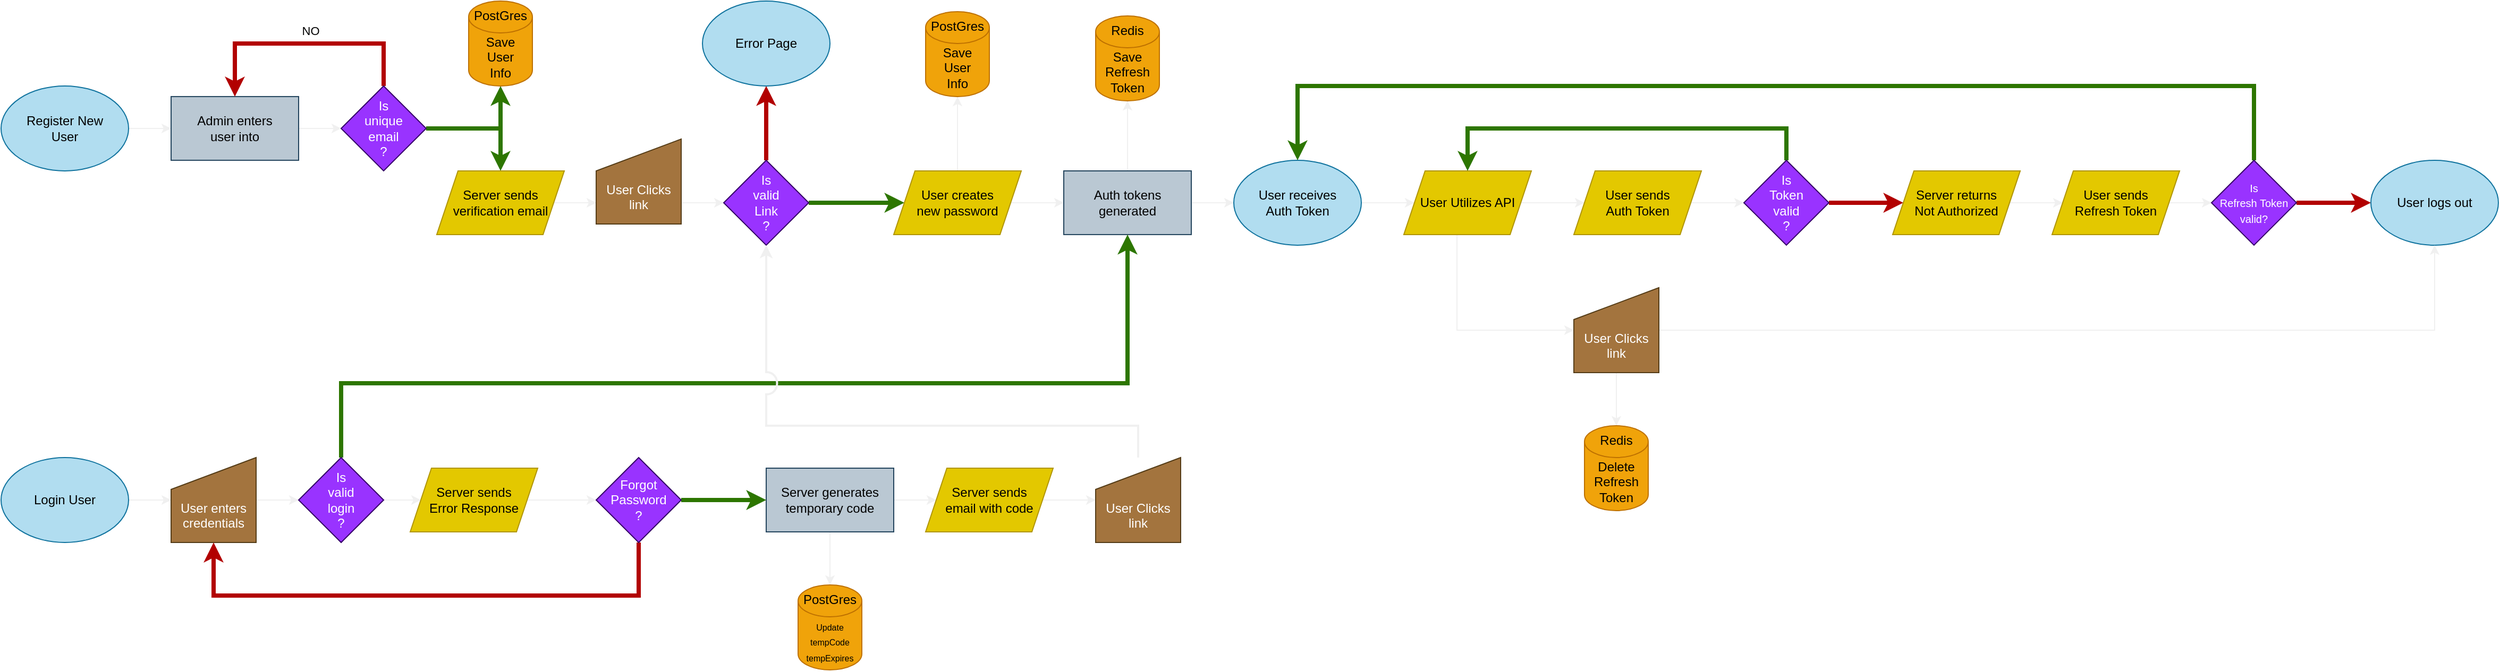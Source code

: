 <mxfile>
    <diagram id="SGuukcMLXdnOdczPBwRT" name="Page-1">
        <mxGraphModel dx="3318" dy="1024" grid="1" gridSize="10" guides="1" tooltips="1" connect="1" arrows="1" fold="1" page="1" pageScale="1" pageWidth="850" pageHeight="1100" math="0" shadow="0">
            <root>
                <mxCell id="0"/>
                <mxCell id="1" parent="0"/>
                <mxCell id="4" style="edgeStyle=orthogonalEdgeStyle;rounded=0;orthogonalLoop=1;jettySize=auto;html=1;entryX=0;entryY=0.5;entryDx=0;entryDy=0;strokeColor=#F0F0F0;" parent="1" source="2" target="3" edge="1">
                    <mxGeometry relative="1" as="geometry"/>
                </mxCell>
                <mxCell id="2" value="&lt;font color=&quot;#000000&quot;&gt;Register New&lt;br&gt;User&lt;/font&gt;" style="ellipse;whiteSpace=wrap;html=1;fillColor=#b1ddf0;strokeColor=#10739e;" parent="1" vertex="1">
                    <mxGeometry x="40" y="159.97" width="120" height="80" as="geometry"/>
                </mxCell>
                <mxCell id="6" style="edgeStyle=orthogonalEdgeStyle;rounded=0;orthogonalLoop=1;jettySize=auto;html=1;entryX=0;entryY=0.5;entryDx=0;entryDy=0;strokeColor=#F0F0F0;" parent="1" source="3" target="5" edge="1">
                    <mxGeometry relative="1" as="geometry"/>
                </mxCell>
                <mxCell id="3" value="&lt;font color=&quot;#000000&quot;&gt;Admin enters&lt;br&gt;user into&lt;/font&gt;" style="rounded=0;whiteSpace=wrap;html=1;fillColor=#bac8d3;strokeColor=#23445d;" parent="1" vertex="1">
                    <mxGeometry x="200" y="169.97" width="120" height="60" as="geometry"/>
                </mxCell>
                <mxCell id="7" style="edgeStyle=orthogonalEdgeStyle;rounded=0;orthogonalLoop=1;jettySize=auto;html=1;entryX=0.5;entryY=0;entryDx=0;entryDy=0;strokeColor=#B20000;fillColor=#e51400;strokeWidth=4;" parent="1" source="5" target="3" edge="1">
                    <mxGeometry relative="1" as="geometry">
                        <Array as="points">
                            <mxPoint x="400" y="119.97"/>
                            <mxPoint x="260" y="119.97"/>
                        </Array>
                    </mxGeometry>
                </mxCell>
                <mxCell id="8" value="NO" style="edgeLabel;html=1;align=center;verticalAlign=middle;resizable=0;points=[];labelBackgroundColor=none;" parent="7" vertex="1" connectable="0">
                    <mxGeometry x="-0.108" y="-3" relative="1" as="geometry">
                        <mxPoint x="-7" y="-9" as="offset"/>
                    </mxGeometry>
                </mxCell>
                <mxCell id="12" style="edgeStyle=orthogonalEdgeStyle;rounded=0;orthogonalLoop=1;jettySize=auto;html=1;entryX=0.5;entryY=1;entryDx=0;entryDy=0;entryPerimeter=0;fontColor=#000000;strokeColor=#2D7600;strokeWidth=4;fillColor=#60a917;" parent="1" source="5" target="9" edge="1">
                    <mxGeometry relative="1" as="geometry"/>
                </mxCell>
                <mxCell id="13" style="edgeStyle=orthogonalEdgeStyle;rounded=0;orthogonalLoop=1;jettySize=auto;html=1;entryX=0.5;entryY=0;entryDx=0;entryDy=0;fontColor=#000000;strokeColor=#2D7600;strokeWidth=4;fillColor=#60a917;" parent="1" source="5" target="11" edge="1">
                    <mxGeometry relative="1" as="geometry"/>
                </mxCell>
                <mxCell id="14" value="YES" style="edgeLabel;html=1;align=center;verticalAlign=middle;resizable=0;points=[];fontColor=#FFFFFF;labelBackgroundColor=none;" parent="13" vertex="1" connectable="0">
                    <mxGeometry x="-0.545" y="1" relative="1" as="geometry">
                        <mxPoint x="5" y="-9" as="offset"/>
                    </mxGeometry>
                </mxCell>
                <mxCell id="5" value="&lt;font&gt;Is&lt;br&gt;unique&lt;br&gt;email&lt;br&gt;?&lt;/font&gt;" style="rhombus;whiteSpace=wrap;html=1;strokeColor=#330066;fillColor=#9933FF;fontColor=#FFFFFF;" parent="1" vertex="1">
                    <mxGeometry x="360" y="159.97" width="80" height="80" as="geometry"/>
                </mxCell>
                <mxCell id="9" value="Save&lt;br&gt;User&lt;br&gt;Info" style="shape=cylinder3;whiteSpace=wrap;html=1;boundedLbl=1;backgroundOutline=1;size=15;strokeColor=#BD7000;fillColor=#f0a30a;fontColor=#000000;" parent="1" vertex="1">
                    <mxGeometry x="480" y="79.97" width="60" height="80" as="geometry"/>
                </mxCell>
                <mxCell id="10" value="PostGres" style="text;html=1;strokeColor=none;fillColor=none;align=center;verticalAlign=middle;whiteSpace=wrap;rounded=0;fontColor=#000000;" parent="1" vertex="1">
                    <mxGeometry x="490" y="83.97" width="40" height="20" as="geometry"/>
                </mxCell>
                <mxCell id="17" value="" style="edgeStyle=orthogonalEdgeStyle;rounded=0;orthogonalLoop=1;jettySize=auto;html=1;fontColor=#FFFFFF;strokeColor=#F0F0F0;strokeWidth=1;entryX=0;entryY=0.75;entryDx=0;entryDy=0;" parent="1" source="11" target="15" edge="1">
                    <mxGeometry relative="1" as="geometry"/>
                </mxCell>
                <mxCell id="11" value="Server sends&lt;br&gt;verification email" style="shape=parallelogram;perimeter=parallelogramPerimeter;whiteSpace=wrap;html=1;fixedSize=1;fontColor=#000000;strokeColor=#B09500;fillColor=#e3c800;" parent="1" vertex="1">
                    <mxGeometry x="450" y="239.97" width="120" height="60" as="geometry"/>
                </mxCell>
                <mxCell id="19" value="" style="edgeStyle=orthogonalEdgeStyle;rounded=0;orthogonalLoop=1;jettySize=auto;html=1;fontColor=#FFFFFF;strokeColor=#F0F0F0;strokeWidth=1;exitX=1;exitY=0.75;exitDx=0;exitDy=0;" parent="1" source="15" target="18" edge="1">
                    <mxGeometry relative="1" as="geometry"/>
                </mxCell>
                <mxCell id="15" value="&lt;br&gt;&lt;br&gt;User Clicks&lt;br&gt;link" style="shape=manualInput;whiteSpace=wrap;html=1;fontColor=#ffffff;fillColor=#A3743E;strokeColor=#543C17;" parent="1" vertex="1">
                    <mxGeometry x="600" y="210" width="80" height="80" as="geometry"/>
                </mxCell>
                <mxCell id="21" value="" style="edgeStyle=orthogonalEdgeStyle;rounded=0;orthogonalLoop=1;jettySize=auto;html=1;fontColor=#FFFFFF;strokeColor=#B20000;strokeWidth=4;fillColor=#e51400;" parent="1" source="18" target="20" edge="1">
                    <mxGeometry relative="1" as="geometry"/>
                </mxCell>
                <mxCell id="22" value="NO" style="edgeLabel;html=1;align=center;verticalAlign=middle;resizable=0;points=[];fontColor=#FFFFFF;labelBackgroundColor=none;" parent="21" vertex="1" connectable="0">
                    <mxGeometry x="-0.127" y="-1" relative="1" as="geometry">
                        <mxPoint x="19" y="1" as="offset"/>
                    </mxGeometry>
                </mxCell>
                <mxCell id="24" value="" style="edgeStyle=orthogonalEdgeStyle;rounded=0;orthogonalLoop=1;jettySize=auto;html=1;fontColor=#FFFFFF;strokeColor=#2D7600;strokeWidth=4;fillColor=#60a917;" parent="1" source="18" target="23" edge="1">
                    <mxGeometry relative="1" as="geometry"/>
                </mxCell>
                <mxCell id="25" value="YES" style="edgeLabel;html=1;align=center;verticalAlign=middle;resizable=0;points=[];fontColor=#FFFFFF;labelBackgroundColor=none;" parent="24" vertex="1" connectable="0">
                    <mxGeometry x="-0.139" y="3" relative="1" as="geometry">
                        <mxPoint x="1" y="13" as="offset"/>
                    </mxGeometry>
                </mxCell>
                <mxCell id="18" value="&lt;font&gt;Is&lt;br&gt;valid&lt;br&gt;Link&lt;br&gt;?&lt;/font&gt;" style="rhombus;whiteSpace=wrap;html=1;strokeColor=#330066;fillColor=#9933FF;fontColor=#FFFFFF;" parent="1" vertex="1">
                    <mxGeometry x="720.0" y="229.97" width="80" height="80" as="geometry"/>
                </mxCell>
                <mxCell id="20" value="&lt;font color=&quot;#000000&quot;&gt;Error Page&lt;/font&gt;" style="ellipse;whiteSpace=wrap;html=1;fillColor=#b1ddf0;strokeColor=#10739e;" parent="1" vertex="1">
                    <mxGeometry x="700" y="79.97" width="120" height="80" as="geometry"/>
                </mxCell>
                <mxCell id="28" value="" style="edgeStyle=orthogonalEdgeStyle;rounded=0;orthogonalLoop=1;jettySize=auto;html=1;fontColor=#FFFFFF;strokeColor=#F0F0F0;strokeWidth=1;" parent="1" source="23" target="26" edge="1">
                    <mxGeometry relative="1" as="geometry"/>
                </mxCell>
                <mxCell id="34" value="" style="edgeStyle=orthogonalEdgeStyle;rounded=0;orthogonalLoop=1;jettySize=auto;html=1;fontColor=#FFFFFF;strokeColor=#F0F0F0;strokeWidth=1;" parent="1" source="23" target="29" edge="1">
                    <mxGeometry relative="1" as="geometry"/>
                </mxCell>
                <mxCell id="23" value="User creates&lt;br&gt;new password" style="shape=parallelogram;perimeter=parallelogramPerimeter;whiteSpace=wrap;html=1;fixedSize=1;fontColor=#000000;strokeColor=#B09500;fillColor=#e3c800;" parent="1" vertex="1">
                    <mxGeometry x="880.0" y="239.97" width="120" height="60" as="geometry"/>
                </mxCell>
                <mxCell id="26" value="Save&lt;br&gt;User&lt;br&gt;Info" style="shape=cylinder3;whiteSpace=wrap;html=1;boundedLbl=1;backgroundOutline=1;size=15;strokeColor=#BD7000;fillColor=#f0a30a;fontColor=#000000;" parent="1" vertex="1">
                    <mxGeometry x="910" y="89.97" width="60" height="80" as="geometry"/>
                </mxCell>
                <mxCell id="27" value="PostGres" style="text;html=1;strokeColor=none;fillColor=none;align=center;verticalAlign=middle;whiteSpace=wrap;rounded=0;fontColor=#000000;" parent="1" vertex="1">
                    <mxGeometry x="920" y="93.97" width="40" height="20" as="geometry"/>
                </mxCell>
                <mxCell id="33" value="" style="edgeStyle=orthogonalEdgeStyle;rounded=0;orthogonalLoop=1;jettySize=auto;html=1;fontColor=#FFFFFF;strokeColor=#F0F0F0;strokeWidth=1;" parent="1" source="29" target="30" edge="1">
                    <mxGeometry relative="1" as="geometry"/>
                </mxCell>
                <mxCell id="36" value="" style="edgeStyle=orthogonalEdgeStyle;rounded=0;orthogonalLoop=1;jettySize=auto;html=1;fontColor=#FFFFFF;strokeColor=#F0F0F0;strokeWidth=1;" parent="1" source="29" target="35" edge="1">
                    <mxGeometry relative="1" as="geometry"/>
                </mxCell>
                <mxCell id="29" value="&lt;font color=&quot;#000000&quot;&gt;Auth tokens&lt;br&gt;generated&lt;/font&gt;" style="rounded=0;whiteSpace=wrap;html=1;fillColor=#bac8d3;strokeColor=#23445d;" parent="1" vertex="1">
                    <mxGeometry x="1040" y="239.97" width="120" height="60" as="geometry"/>
                </mxCell>
                <mxCell id="30" value="Save&lt;br&gt;Refresh&lt;br&gt;Token" style="shape=cylinder3;whiteSpace=wrap;html=1;boundedLbl=1;backgroundOutline=1;size=15;strokeColor=#BD7000;fillColor=#f0a30a;fontColor=#000000;" parent="1" vertex="1">
                    <mxGeometry x="1070" y="93.97" width="60" height="80" as="geometry"/>
                </mxCell>
                <mxCell id="31" value="Redis" style="text;html=1;strokeColor=none;fillColor=none;align=center;verticalAlign=middle;whiteSpace=wrap;rounded=0;fontColor=#000000;" parent="1" vertex="1">
                    <mxGeometry x="1080" y="97.97" width="40" height="20" as="geometry"/>
                </mxCell>
                <mxCell id="64" value="" style="edgeStyle=orthogonalEdgeStyle;rounded=0;jumpStyle=arc;jumpSize=19;orthogonalLoop=1;jettySize=auto;html=1;fontColor=#FFFFFF;strokeColor=#F0F0F0;strokeWidth=1;" parent="1" source="35" target="63" edge="1">
                    <mxGeometry relative="1" as="geometry"/>
                </mxCell>
                <mxCell id="35" value="&lt;font color=&quot;#000000&quot;&gt;User receives&lt;br&gt;Auth Token&lt;/font&gt;" style="ellipse;whiteSpace=wrap;html=1;fillColor=#b1ddf0;strokeColor=#10739e;" parent="1" vertex="1">
                    <mxGeometry x="1200" y="229.97" width="120" height="80" as="geometry"/>
                </mxCell>
                <mxCell id="39" value="" style="edgeStyle=orthogonalEdgeStyle;rounded=0;orthogonalLoop=1;jettySize=auto;html=1;fontColor=#FFFFFF;strokeColor=#F0F0F0;strokeWidth=1;" parent="1" source="37" target="38" edge="1">
                    <mxGeometry relative="1" as="geometry"/>
                </mxCell>
                <mxCell id="37" value="&lt;font color=&quot;#000000&quot;&gt;Login User&lt;/font&gt;" style="ellipse;whiteSpace=wrap;html=1;fillColor=#b1ddf0;strokeColor=#10739e;" parent="1" vertex="1">
                    <mxGeometry x="40" y="510.0" width="120" height="80" as="geometry"/>
                </mxCell>
                <mxCell id="41" value="" style="edgeStyle=orthogonalEdgeStyle;rounded=0;orthogonalLoop=1;jettySize=auto;html=1;fontColor=#FFFFFF;strokeColor=#F0F0F0;strokeWidth=1;" parent="1" source="38" target="40" edge="1">
                    <mxGeometry relative="1" as="geometry"/>
                </mxCell>
                <mxCell id="38" value="&lt;br&gt;&lt;br&gt;User enters&lt;br&gt;credentials" style="shape=manualInput;whiteSpace=wrap;html=1;fontColor=#ffffff;fillColor=#A3743E;strokeColor=#543C17;" parent="1" vertex="1">
                    <mxGeometry x="200.0" y="510" width="80" height="80" as="geometry"/>
                </mxCell>
                <mxCell id="43" style="edgeStyle=orthogonalEdgeStyle;rounded=0;orthogonalLoop=1;jettySize=auto;html=1;entryX=0.5;entryY=1;entryDx=0;entryDy=0;fontColor=#FFFFFF;strokeColor=#2D7600;strokeWidth=4;fillColor=#60a917;" parent="1" source="40" target="29" edge="1">
                    <mxGeometry relative="1" as="geometry">
                        <Array as="points">
                            <mxPoint x="360" y="440"/>
                            <mxPoint x="1100" y="440"/>
                        </Array>
                    </mxGeometry>
                </mxCell>
                <mxCell id="44" value="YES" style="edgeLabel;html=1;align=center;verticalAlign=middle;resizable=0;points=[];fontColor=#FFFFFF;labelBackgroundColor=none;" parent="43" vertex="1" connectable="0">
                    <mxGeometry x="-0.202" y="-2" relative="1" as="geometry">
                        <mxPoint x="11" y="8" as="offset"/>
                    </mxGeometry>
                </mxCell>
                <mxCell id="46" value="" style="edgeStyle=orthogonalEdgeStyle;rounded=0;orthogonalLoop=1;jettySize=auto;html=1;fontColor=#FFFFFF;strokeColor=#F0F0F0;strokeWidth=1;" parent="1" source="40" target="45" edge="1">
                    <mxGeometry relative="1" as="geometry"/>
                </mxCell>
                <mxCell id="40" value="&lt;font&gt;Is&lt;br&gt;valid&lt;br&gt;login&lt;br&gt;?&lt;/font&gt;" style="rhombus;whiteSpace=wrap;html=1;strokeColor=#330066;fillColor=#9933FF;fontColor=#FFFFFF;" parent="1" vertex="1">
                    <mxGeometry x="320.0" y="510" width="80" height="80" as="geometry"/>
                </mxCell>
                <mxCell id="50" value="" style="edgeStyle=orthogonalEdgeStyle;rounded=0;orthogonalLoop=1;jettySize=auto;html=1;fontColor=#FFFFFF;strokeColor=#F0F0F0;strokeWidth=1;" parent="1" source="45" target="47" edge="1">
                    <mxGeometry relative="1" as="geometry"/>
                </mxCell>
                <mxCell id="45" value="Server sends&lt;br&gt;Error Response" style="shape=parallelogram;perimeter=parallelogramPerimeter;whiteSpace=wrap;html=1;fixedSize=1;fontColor=#000000;strokeColor=#B09500;fillColor=#e3c800;" parent="1" vertex="1">
                    <mxGeometry x="425.0" y="520" width="120" height="60" as="geometry"/>
                </mxCell>
                <mxCell id="48" style="edgeStyle=orthogonalEdgeStyle;rounded=0;orthogonalLoop=1;jettySize=auto;html=1;entryX=0.5;entryY=1;entryDx=0;entryDy=0;fontColor=#FFFFFF;strokeColor=#B20000;strokeWidth=4;fillColor=#e51400;" parent="1" source="47" target="38" edge="1">
                    <mxGeometry relative="1" as="geometry">
                        <Array as="points">
                            <mxPoint x="640" y="640"/>
                            <mxPoint x="240" y="640"/>
                        </Array>
                    </mxGeometry>
                </mxCell>
                <mxCell id="49" value="NO" style="edgeLabel;html=1;align=center;verticalAlign=middle;resizable=0;points=[];fontColor=#FFFFFF;labelBackgroundColor=none;" parent="48" vertex="1" connectable="0">
                    <mxGeometry x="0.003" y="4" relative="1" as="geometry">
                        <mxPoint y="-14" as="offset"/>
                    </mxGeometry>
                </mxCell>
                <mxCell id="52" value="" style="edgeStyle=orthogonalEdgeStyle;rounded=0;orthogonalLoop=1;jettySize=auto;html=1;fontColor=#FFFFFF;strokeColor=#2D7600;strokeWidth=4;fillColor=#60a917;" parent="1" source="47" target="51" edge="1">
                    <mxGeometry relative="1" as="geometry"/>
                </mxCell>
                <mxCell id="53" value="YES" style="edgeLabel;html=1;align=center;verticalAlign=middle;resizable=0;points=[];fontColor=#FFFFFF;labelBackgroundColor=none;" parent="52" vertex="1" connectable="0">
                    <mxGeometry x="-0.054" relative="1" as="geometry">
                        <mxPoint x="-8" y="10" as="offset"/>
                    </mxGeometry>
                </mxCell>
                <mxCell id="47" value="&lt;font&gt;Forgot&lt;br&gt;Password&lt;br&gt;?&lt;/font&gt;" style="rhombus;whiteSpace=wrap;html=1;strokeColor=#330066;fillColor=#9933FF;fontColor=#FFFFFF;" parent="1" vertex="1">
                    <mxGeometry x="600.0" y="510" width="80" height="80" as="geometry"/>
                </mxCell>
                <mxCell id="57" value="" style="edgeStyle=orthogonalEdgeStyle;rounded=0;orthogonalLoop=1;jettySize=auto;html=1;fontColor=#FFFFFF;strokeColor=#F0F0F0;strokeWidth=1;entryX=0.5;entryY=0;entryDx=0;entryDy=0;entryPerimeter=0;" parent="1" source="51" target="54" edge="1">
                    <mxGeometry relative="1" as="geometry"/>
                </mxCell>
                <mxCell id="59" value="" style="edgeStyle=orthogonalEdgeStyle;rounded=0;orthogonalLoop=1;jettySize=auto;html=1;fontColor=#FFFFFF;strokeColor=#F0F0F0;strokeWidth=1;" parent="1" source="51" target="58" edge="1">
                    <mxGeometry relative="1" as="geometry"/>
                </mxCell>
                <mxCell id="51" value="&lt;font color=&quot;#000000&quot;&gt;Server generates&lt;br&gt;temporary code&lt;/font&gt;" style="rounded=0;whiteSpace=wrap;html=1;fillColor=#bac8d3;strokeColor=#23445d;" parent="1" vertex="1">
                    <mxGeometry x="760" y="520" width="120" height="60" as="geometry"/>
                </mxCell>
                <mxCell id="54" value="&lt;font style=&quot;font-size: 8px&quot;&gt;Update&lt;br&gt;tempCode&lt;br&gt;tempExpires&lt;/font&gt;" style="shape=cylinder3;whiteSpace=wrap;html=1;boundedLbl=1;backgroundOutline=1;size=15;strokeColor=#BD7000;fillColor=#f0a30a;fontColor=#000000;" parent="1" vertex="1">
                    <mxGeometry x="790" y="630" width="60" height="80" as="geometry"/>
                </mxCell>
                <mxCell id="55" value="PostGres" style="text;html=1;strokeColor=none;fillColor=none;align=center;verticalAlign=middle;whiteSpace=wrap;rounded=0;fontColor=#000000;" parent="1" vertex="1">
                    <mxGeometry x="800" y="634" width="40" height="20" as="geometry"/>
                </mxCell>
                <mxCell id="61" value="" style="edgeStyle=orthogonalEdgeStyle;rounded=0;orthogonalLoop=1;jettySize=auto;html=1;fontColor=#FFFFFF;strokeColor=#F0F0F0;strokeWidth=1;" parent="1" source="58" target="60" edge="1">
                    <mxGeometry relative="1" as="geometry"/>
                </mxCell>
                <mxCell id="58" value="Server sends &lt;br&gt;email with code" style="shape=parallelogram;perimeter=parallelogramPerimeter;whiteSpace=wrap;html=1;fixedSize=1;fontColor=#000000;strokeColor=#B09500;fillColor=#e3c800;" parent="1" vertex="1">
                    <mxGeometry x="910.0" y="520" width="120" height="60" as="geometry"/>
                </mxCell>
                <mxCell id="62" style="edgeStyle=orthogonalEdgeStyle;rounded=0;orthogonalLoop=1;jettySize=auto;html=1;fontColor=#FFFFFF;strokeColor=#F0F0F0;strokeWidth=2;jumpStyle=arc;jumpSize=19;" parent="1" source="60" edge="1">
                    <mxGeometry relative="1" as="geometry">
                        <mxPoint x="760" y="310" as="targetPoint"/>
                        <Array as="points">
                            <mxPoint x="1110" y="480"/>
                            <mxPoint x="760" y="480"/>
                        </Array>
                    </mxGeometry>
                </mxCell>
                <mxCell id="60" value="&lt;br&gt;&lt;br&gt;User Clicks&lt;br&gt;link" style="shape=manualInput;whiteSpace=wrap;html=1;fontColor=#ffffff;fillColor=#A3743E;strokeColor=#543C17;" parent="1" vertex="1">
                    <mxGeometry x="1070.0" y="510" width="80" height="80" as="geometry"/>
                </mxCell>
                <mxCell id="66" value="" style="edgeStyle=orthogonalEdgeStyle;rounded=0;jumpStyle=arc;jumpSize=19;orthogonalLoop=1;jettySize=auto;html=1;fontColor=#FFFFFF;strokeColor=#F0F0F0;strokeWidth=1;" parent="1" source="63" target="65" edge="1">
                    <mxGeometry relative="1" as="geometry"/>
                </mxCell>
                <mxCell id="84" style="edgeStyle=orthogonalEdgeStyle;rounded=0;jumpStyle=arc;jumpSize=19;orthogonalLoop=1;jettySize=auto;html=1;entryX=0;entryY=0.5;entryDx=0;entryDy=0;fontColor=#FFFFFF;strokeColor=#F0F0F0;strokeWidth=1;" parent="1" source="63" target="83" edge="1">
                    <mxGeometry relative="1" as="geometry">
                        <Array as="points">
                            <mxPoint x="1410" y="390"/>
                        </Array>
                    </mxGeometry>
                </mxCell>
                <mxCell id="63" value="User Utilizes API" style="shape=parallelogram;perimeter=parallelogramPerimeter;whiteSpace=wrap;html=1;fixedSize=1;fontColor=#000000;strokeColor=#B09500;fillColor=#e3c800;" parent="1" vertex="1">
                    <mxGeometry x="1360.0" y="239.97" width="120" height="60" as="geometry"/>
                </mxCell>
                <mxCell id="68" value="" style="edgeStyle=orthogonalEdgeStyle;rounded=0;jumpStyle=arc;jumpSize=19;orthogonalLoop=1;jettySize=auto;html=1;fontColor=#FFFFFF;strokeColor=#F0F0F0;strokeWidth=1;" parent="1" source="65" target="67" edge="1">
                    <mxGeometry relative="1" as="geometry"/>
                </mxCell>
                <mxCell id="65" value="User sends&lt;br&gt;Auth Token" style="shape=parallelogram;perimeter=parallelogramPerimeter;whiteSpace=wrap;html=1;fixedSize=1;fontColor=#000000;strokeColor=#B09500;fillColor=#e3c800;" parent="1" vertex="1">
                    <mxGeometry x="1520.0" y="239.97" width="120" height="60" as="geometry"/>
                </mxCell>
                <mxCell id="69" style="edgeStyle=orthogonalEdgeStyle;rounded=0;jumpStyle=arc;jumpSize=19;orthogonalLoop=1;jettySize=auto;html=1;entryX=0.5;entryY=0;entryDx=0;entryDy=0;fontColor=#FFFFFF;strokeWidth=4;fillColor=#60a917;strokeColor=#2D7600;" parent="1" source="67" target="63" edge="1">
                    <mxGeometry relative="1" as="geometry">
                        <Array as="points">
                            <mxPoint x="1720" y="200"/>
                            <mxPoint x="1420" y="200"/>
                        </Array>
                    </mxGeometry>
                </mxCell>
                <mxCell id="70" value="YES" style="edgeLabel;html=1;align=center;verticalAlign=middle;resizable=0;points=[];fontColor=#FFFFFF;labelBackgroundColor=none;" parent="69" vertex="1" connectable="0">
                    <mxGeometry x="0.143" y="2" relative="1" as="geometry">
                        <mxPoint x="41" y="8" as="offset"/>
                    </mxGeometry>
                </mxCell>
                <mxCell id="72" value="" style="edgeStyle=orthogonalEdgeStyle;rounded=0;jumpStyle=arc;jumpSize=19;orthogonalLoop=1;jettySize=auto;html=1;fontColor=#FFFFFF;strokeColor=#B20000;strokeWidth=4;fillColor=#e51400;" parent="1" source="67" target="71" edge="1">
                    <mxGeometry relative="1" as="geometry"/>
                </mxCell>
                <mxCell id="73" value="NO" style="edgeLabel;html=1;align=center;verticalAlign=middle;resizable=0;points=[];fontColor=#FFFFFF;labelBackgroundColor=none;" parent="72" vertex="1" connectable="0">
                    <mxGeometry x="-0.252" y="-1" relative="1" as="geometry">
                        <mxPoint x="4" y="9" as="offset"/>
                    </mxGeometry>
                </mxCell>
                <mxCell id="67" value="&lt;font&gt;Is&lt;br&gt;Token&lt;br&gt;valid&lt;br&gt;?&lt;/font&gt;" style="rhombus;whiteSpace=wrap;html=1;strokeColor=#330066;fillColor=#9933FF;fontColor=#FFFFFF;" parent="1" vertex="1">
                    <mxGeometry x="1680.0" y="229.97" width="80" height="80" as="geometry"/>
                </mxCell>
                <mxCell id="75" value="" style="edgeStyle=orthogonalEdgeStyle;rounded=0;jumpStyle=arc;jumpSize=19;orthogonalLoop=1;jettySize=auto;html=1;fontColor=#FFFFFF;strokeColor=#F0F0F0;strokeWidth=1;" parent="1" source="71" target="74" edge="1">
                    <mxGeometry relative="1" as="geometry"/>
                </mxCell>
                <mxCell id="71" value="Server returns&lt;br&gt;Not Authorized" style="shape=parallelogram;perimeter=parallelogramPerimeter;whiteSpace=wrap;html=1;fixedSize=1;fontColor=#000000;strokeColor=#B09500;fillColor=#e3c800;" parent="1" vertex="1">
                    <mxGeometry x="1820.0" y="239.97" width="120" height="60" as="geometry"/>
                </mxCell>
                <mxCell id="77" value="" style="edgeStyle=orthogonalEdgeStyle;rounded=0;jumpStyle=arc;jumpSize=19;orthogonalLoop=1;jettySize=auto;html=1;fontColor=#FFFFFF;strokeColor=#F0F0F0;strokeWidth=1;" parent="1" source="74" target="76" edge="1">
                    <mxGeometry relative="1" as="geometry"/>
                </mxCell>
                <mxCell id="74" value="User sends&lt;br&gt;Refresh Token" style="shape=parallelogram;perimeter=parallelogramPerimeter;whiteSpace=wrap;html=1;fixedSize=1;fontColor=#000000;strokeColor=#B09500;fillColor=#e3c800;" parent="1" vertex="1">
                    <mxGeometry x="1970.0" y="239.97" width="120" height="60" as="geometry"/>
                </mxCell>
                <mxCell id="78" style="edgeStyle=orthogonalEdgeStyle;rounded=0;jumpStyle=arc;jumpSize=19;orthogonalLoop=1;jettySize=auto;html=1;entryX=0.5;entryY=0;entryDx=0;entryDy=0;fontColor=#FFFFFF;strokeColor=#2D7600;strokeWidth=4;fillColor=#60a917;" parent="1" source="76" target="35" edge="1">
                    <mxGeometry relative="1" as="geometry">
                        <Array as="points">
                            <mxPoint x="2160" y="160"/>
                            <mxPoint x="1260" y="160"/>
                        </Array>
                    </mxGeometry>
                </mxCell>
                <mxCell id="79" value="YES" style="edgeLabel;html=1;align=center;verticalAlign=middle;resizable=0;points=[];fontColor=#FFFFFF;labelBackgroundColor=none;" parent="78" vertex="1" connectable="0">
                    <mxGeometry x="0.001" y="1" relative="1" as="geometry">
                        <mxPoint x="-10" y="-11" as="offset"/>
                    </mxGeometry>
                </mxCell>
                <mxCell id="81" value="" style="edgeStyle=orthogonalEdgeStyle;rounded=0;jumpStyle=arc;jumpSize=19;orthogonalLoop=1;jettySize=auto;html=1;fontColor=#FFFFFF;strokeColor=#B20000;strokeWidth=4;fillColor=#e51400;" parent="1" source="76" target="80" edge="1">
                    <mxGeometry relative="1" as="geometry"/>
                </mxCell>
                <mxCell id="82" value="NO" style="edgeLabel;html=1;align=center;verticalAlign=middle;resizable=0;points=[];fontColor=#FFFFFF;labelBackgroundColor=none;" parent="81" vertex="1" connectable="0">
                    <mxGeometry x="-0.109" y="2" relative="1" as="geometry">
                        <mxPoint y="12" as="offset"/>
                    </mxGeometry>
                </mxCell>
                <mxCell id="76" value="&lt;font style=&quot;font-size: 10px&quot;&gt;Is&lt;br&gt;Refresh Token&lt;br&gt;valid?&lt;/font&gt;" style="rhombus;whiteSpace=wrap;html=1;strokeColor=#330066;fillColor=#9933FF;fontColor=#FFFFFF;" parent="1" vertex="1">
                    <mxGeometry x="2120" y="229.97" width="80" height="80" as="geometry"/>
                </mxCell>
                <mxCell id="80" value="&lt;font color=&quot;#000000&quot;&gt;User logs out&lt;/font&gt;" style="ellipse;whiteSpace=wrap;html=1;fillColor=#b1ddf0;strokeColor=#10739e;" parent="1" vertex="1">
                    <mxGeometry x="2270" y="229.97" width="120" height="80" as="geometry"/>
                </mxCell>
                <mxCell id="85" style="edgeStyle=orthogonalEdgeStyle;rounded=0;jumpStyle=arc;jumpSize=19;orthogonalLoop=1;jettySize=auto;html=1;entryX=0.5;entryY=1;entryDx=0;entryDy=0;fontColor=#FFFFFF;strokeColor=#F0F0F0;strokeWidth=1;" parent="1" source="83" target="80" edge="1">
                    <mxGeometry relative="1" as="geometry"/>
                </mxCell>
                <mxCell id="88" style="edgeStyle=orthogonalEdgeStyle;rounded=0;jumpStyle=arc;jumpSize=19;orthogonalLoop=1;jettySize=auto;html=1;entryX=0.5;entryY=0;entryDx=0;entryDy=0;entryPerimeter=0;fontColor=#FFFFFF;strokeColor=#F0F0F0;strokeWidth=1;" parent="1" source="83" target="86" edge="1">
                    <mxGeometry relative="1" as="geometry"/>
                </mxCell>
                <mxCell id="83" value="&lt;br&gt;&lt;br&gt;User Clicks&lt;br&gt;link" style="shape=manualInput;whiteSpace=wrap;html=1;fontColor=#ffffff;fillColor=#A3743E;strokeColor=#543C17;" parent="1" vertex="1">
                    <mxGeometry x="1520.0" y="350" width="80" height="80" as="geometry"/>
                </mxCell>
                <mxCell id="86" value="Delete&lt;br&gt;Refresh&lt;br&gt;Token" style="shape=cylinder3;whiteSpace=wrap;html=1;boundedLbl=1;backgroundOutline=1;size=15;strokeColor=#BD7000;fillColor=#f0a30a;fontColor=#000000;" parent="1" vertex="1">
                    <mxGeometry x="1530" y="480" width="60" height="80" as="geometry"/>
                </mxCell>
                <mxCell id="87" value="Redis" style="text;html=1;strokeColor=none;fillColor=none;align=center;verticalAlign=middle;whiteSpace=wrap;rounded=0;fontColor=#000000;" parent="1" vertex="1">
                    <mxGeometry x="1540" y="484" width="40" height="20" as="geometry"/>
                </mxCell>
            </root>
        </mxGraphModel>
    </diagram>
</mxfile>